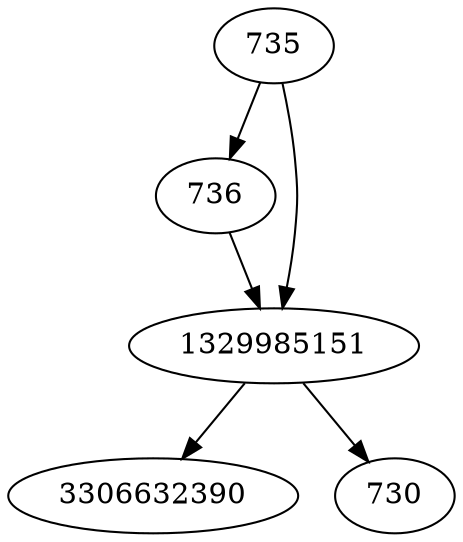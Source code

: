 strict digraph  {
736;
3306632390;
735;
730;
1329985151;
736 -> 1329985151;
735 -> 736;
735 -> 1329985151;
1329985151 -> 730;
1329985151 -> 3306632390;
}
